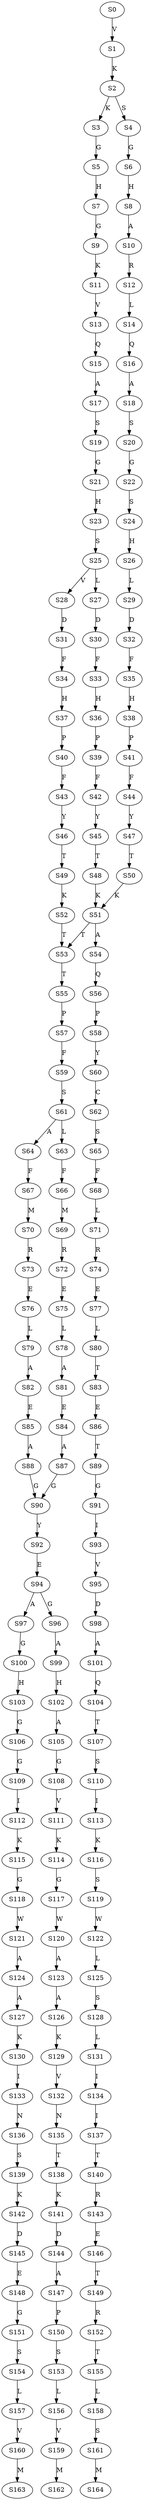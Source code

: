 strict digraph  {
	S0 -> S1 [ label = V ];
	S1 -> S2 [ label = K ];
	S2 -> S3 [ label = K ];
	S2 -> S4 [ label = S ];
	S3 -> S5 [ label = G ];
	S4 -> S6 [ label = G ];
	S5 -> S7 [ label = H ];
	S6 -> S8 [ label = H ];
	S7 -> S9 [ label = G ];
	S8 -> S10 [ label = A ];
	S9 -> S11 [ label = K ];
	S10 -> S12 [ label = R ];
	S11 -> S13 [ label = V ];
	S12 -> S14 [ label = L ];
	S13 -> S15 [ label = Q ];
	S14 -> S16 [ label = Q ];
	S15 -> S17 [ label = A ];
	S16 -> S18 [ label = A ];
	S17 -> S19 [ label = S ];
	S18 -> S20 [ label = S ];
	S19 -> S21 [ label = G ];
	S20 -> S22 [ label = G ];
	S21 -> S23 [ label = H ];
	S22 -> S24 [ label = S ];
	S23 -> S25 [ label = S ];
	S24 -> S26 [ label = H ];
	S25 -> S27 [ label = L ];
	S25 -> S28 [ label = V ];
	S26 -> S29 [ label = L ];
	S27 -> S30 [ label = D ];
	S28 -> S31 [ label = D ];
	S29 -> S32 [ label = D ];
	S30 -> S33 [ label = F ];
	S31 -> S34 [ label = F ];
	S32 -> S35 [ label = F ];
	S33 -> S36 [ label = H ];
	S34 -> S37 [ label = H ];
	S35 -> S38 [ label = H ];
	S36 -> S39 [ label = P ];
	S37 -> S40 [ label = P ];
	S38 -> S41 [ label = P ];
	S39 -> S42 [ label = F ];
	S40 -> S43 [ label = F ];
	S41 -> S44 [ label = F ];
	S42 -> S45 [ label = Y ];
	S43 -> S46 [ label = Y ];
	S44 -> S47 [ label = Y ];
	S45 -> S48 [ label = T ];
	S46 -> S49 [ label = T ];
	S47 -> S50 [ label = T ];
	S48 -> S51 [ label = K ];
	S49 -> S52 [ label = K ];
	S50 -> S51 [ label = K ];
	S51 -> S53 [ label = T ];
	S51 -> S54 [ label = A ];
	S52 -> S53 [ label = T ];
	S53 -> S55 [ label = T ];
	S54 -> S56 [ label = Q ];
	S55 -> S57 [ label = P ];
	S56 -> S58 [ label = P ];
	S57 -> S59 [ label = F ];
	S58 -> S60 [ label = Y ];
	S59 -> S61 [ label = S ];
	S60 -> S62 [ label = C ];
	S61 -> S63 [ label = L ];
	S61 -> S64 [ label = A ];
	S62 -> S65 [ label = S ];
	S63 -> S66 [ label = F ];
	S64 -> S67 [ label = F ];
	S65 -> S68 [ label = F ];
	S66 -> S69 [ label = M ];
	S67 -> S70 [ label = M ];
	S68 -> S71 [ label = L ];
	S69 -> S72 [ label = R ];
	S70 -> S73 [ label = R ];
	S71 -> S74 [ label = R ];
	S72 -> S75 [ label = E ];
	S73 -> S76 [ label = E ];
	S74 -> S77 [ label = E ];
	S75 -> S78 [ label = L ];
	S76 -> S79 [ label = L ];
	S77 -> S80 [ label = L ];
	S78 -> S81 [ label = A ];
	S79 -> S82 [ label = A ];
	S80 -> S83 [ label = T ];
	S81 -> S84 [ label = E ];
	S82 -> S85 [ label = E ];
	S83 -> S86 [ label = E ];
	S84 -> S87 [ label = A ];
	S85 -> S88 [ label = A ];
	S86 -> S89 [ label = T ];
	S87 -> S90 [ label = G ];
	S88 -> S90 [ label = G ];
	S89 -> S91 [ label = G ];
	S90 -> S92 [ label = Y ];
	S91 -> S93 [ label = I ];
	S92 -> S94 [ label = E ];
	S93 -> S95 [ label = V ];
	S94 -> S96 [ label = G ];
	S94 -> S97 [ label = A ];
	S95 -> S98 [ label = D ];
	S96 -> S99 [ label = A ];
	S97 -> S100 [ label = G ];
	S98 -> S101 [ label = A ];
	S99 -> S102 [ label = H ];
	S100 -> S103 [ label = H ];
	S101 -> S104 [ label = Q ];
	S102 -> S105 [ label = A ];
	S103 -> S106 [ label = G ];
	S104 -> S107 [ label = T ];
	S105 -> S108 [ label = G ];
	S106 -> S109 [ label = G ];
	S107 -> S110 [ label = S ];
	S108 -> S111 [ label = V ];
	S109 -> S112 [ label = I ];
	S110 -> S113 [ label = I ];
	S111 -> S114 [ label = K ];
	S112 -> S115 [ label = K ];
	S113 -> S116 [ label = K ];
	S114 -> S117 [ label = G ];
	S115 -> S118 [ label = G ];
	S116 -> S119 [ label = S ];
	S117 -> S120 [ label = W ];
	S118 -> S121 [ label = W ];
	S119 -> S122 [ label = W ];
	S120 -> S123 [ label = A ];
	S121 -> S124 [ label = A ];
	S122 -> S125 [ label = L ];
	S123 -> S126 [ label = A ];
	S124 -> S127 [ label = A ];
	S125 -> S128 [ label = S ];
	S126 -> S129 [ label = K ];
	S127 -> S130 [ label = K ];
	S128 -> S131 [ label = L ];
	S129 -> S132 [ label = V ];
	S130 -> S133 [ label = I ];
	S131 -> S134 [ label = I ];
	S132 -> S135 [ label = N ];
	S133 -> S136 [ label = N ];
	S134 -> S137 [ label = I ];
	S135 -> S138 [ label = T ];
	S136 -> S139 [ label = S ];
	S137 -> S140 [ label = T ];
	S138 -> S141 [ label = K ];
	S139 -> S142 [ label = K ];
	S140 -> S143 [ label = R ];
	S141 -> S144 [ label = D ];
	S142 -> S145 [ label = D ];
	S143 -> S146 [ label = E ];
	S144 -> S147 [ label = A ];
	S145 -> S148 [ label = E ];
	S146 -> S149 [ label = T ];
	S147 -> S150 [ label = P ];
	S148 -> S151 [ label = G ];
	S149 -> S152 [ label = R ];
	S150 -> S153 [ label = S ];
	S151 -> S154 [ label = S ];
	S152 -> S155 [ label = T ];
	S153 -> S156 [ label = L ];
	S154 -> S157 [ label = L ];
	S155 -> S158 [ label = L ];
	S156 -> S159 [ label = V ];
	S157 -> S160 [ label = V ];
	S158 -> S161 [ label = S ];
	S159 -> S162 [ label = M ];
	S160 -> S163 [ label = M ];
	S161 -> S164 [ label = M ];
}
